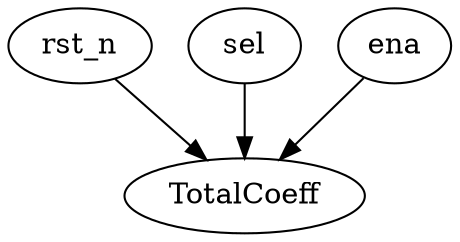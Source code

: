 strict digraph "" {
	rst_n	 [complexity=1,
		importance=0.160962963103,
		rank=0.160962963103];
	TotalCoeff	 [complexity=0,
		importance=0.0706897293574,
		rank=0.0];
	rst_n -> TotalCoeff;
	sel	 [complexity=2,
		importance=0.0902732337452,
		rank=0.0451366168726];
	sel -> TotalCoeff;
	ena	 [complexity=2,
		importance=0.0902732337452,
		rank=0.0451366168726];
	ena -> TotalCoeff;
}
